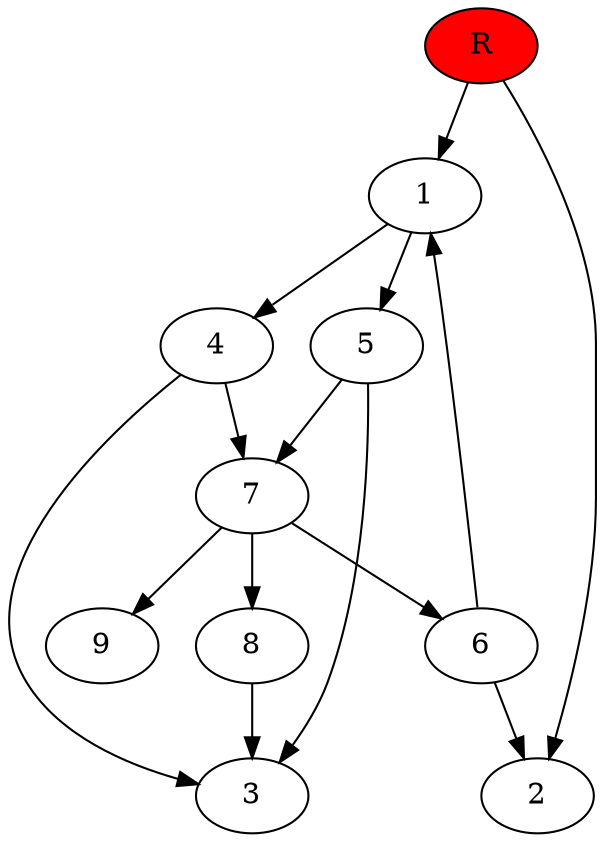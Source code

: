 digraph prb58815 {
	1
	2
	3
	4
	5
	6
	7
	8
	R [fillcolor="#ff0000" style=filled]
	1 -> 4
	1 -> 5
	4 -> 3
	4 -> 7
	5 -> 3
	5 -> 7
	6 -> 1
	6 -> 2
	7 -> 6
	7 -> 8
	7 -> 9
	8 -> 3
	R -> 1
	R -> 2
}
